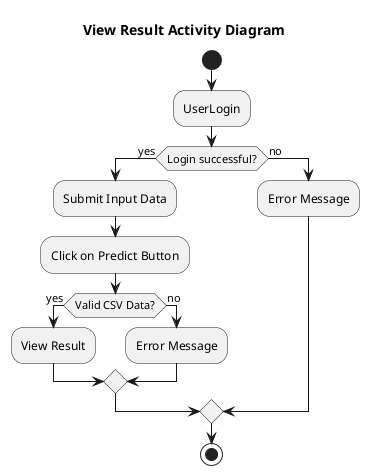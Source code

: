 @startuml view_result_activity

title View Result Activity Diagram

start

:UserLogin;
if (Login successful?) then (yes)
  :Submit Input Data;
  :Click on Predict Button;

  if (Valid CSV Data?) then (yes) 
    :View Result;
  else (no)
    :Error Message;
  endif
else (no)
  :Error Message;
endif

stop
@enduml